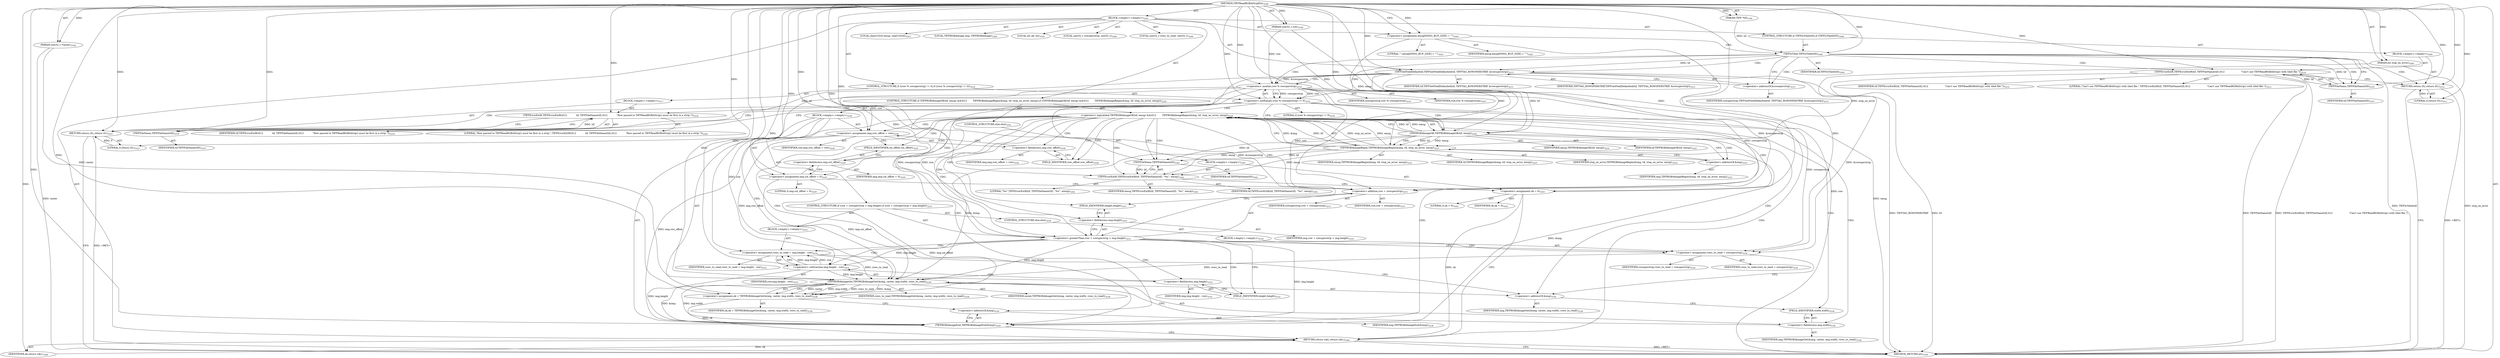 digraph "TIFFReadRGBAStripExt" {  
"63070" [label = <(METHOD,TIFFReadRGBAStripExt)<SUB>3199</SUB>> ]
"63071" [label = <(PARAM,TIFF *tif)<SUB>3199</SUB>> ]
"63072" [label = <(PARAM,uint32_t row)<SUB>3199</SUB>> ]
"63073" [label = <(PARAM,uint32_t *raster)<SUB>3199</SUB>> ]
"63074" [label = <(PARAM,int stop_on_error)<SUB>3200</SUB>> ]
"63075" [label = <(BLOCK,&lt;empty&gt;,&lt;empty&gt;)<SUB>3202</SUB>> ]
"63076" [label = <(LOCAL,char[1024] emsg: char[1024])<SUB>3203</SUB>> ]
"63077" [label = <(&lt;operator&gt;.assignment,emsg[EMSG_BUF_SIZE] = &quot;&quot;)<SUB>3203</SUB>> ]
"63078" [label = <(IDENTIFIER,emsg,emsg[EMSG_BUF_SIZE] = &quot;&quot;)<SUB>3203</SUB>> ]
"63079" [label = <(LITERAL,&quot;&quot;,emsg[EMSG_BUF_SIZE] = &quot;&quot;)<SUB>3203</SUB>> ]
"63080" [label = <(LOCAL,TIFFRGBAImage img: TIFFRGBAImage)<SUB>3204</SUB>> ]
"63081" [label = <(LOCAL,int ok: int)<SUB>3205</SUB>> ]
"63082" [label = <(LOCAL,uint32_t rowsperstrip: uint32_t)<SUB>3206</SUB>> ]
"63083" [label = <(LOCAL,uint32_t rows_to_read: uint32_t)<SUB>3206</SUB>> ]
"63084" [label = <(CONTROL_STRUCTURE,if (TIFFIsTiled(tif)),if (TIFFIsTiled(tif)))<SUB>3208</SUB>> ]
"63085" [label = <(TIFFIsTiled,TIFFIsTiled(tif))<SUB>3208</SUB>> ]
"63086" [label = <(IDENTIFIER,tif,TIFFIsTiled(tif))<SUB>3208</SUB>> ]
"63087" [label = <(BLOCK,&lt;empty&gt;,&lt;empty&gt;)<SUB>3209</SUB>> ]
"63088" [label = <(TIFFErrorExtR,TIFFErrorExtR(tif, TIFFFileName(tif),\012                      &quot;Can't use TIFFReadRGBAStrip() with tiled file.&quot;))<SUB>3210</SUB>> ]
"63089" [label = <(IDENTIFIER,tif,TIFFErrorExtR(tif, TIFFFileName(tif),\012                      &quot;Can't use TIFFReadRGBAStrip() with tiled file.&quot;))<SUB>3210</SUB>> ]
"63090" [label = <(TIFFFileName,TIFFFileName(tif))<SUB>3210</SUB>> ]
"63091" [label = <(IDENTIFIER,tif,TIFFFileName(tif))<SUB>3210</SUB>> ]
"63092" [label = <(LITERAL,&quot;Can't use TIFFReadRGBAStrip() with tiled file.&quot;,TIFFErrorExtR(tif, TIFFFileName(tif),\012                      &quot;Can't use TIFFReadRGBAStrip() with tiled file.&quot;))<SUB>3211</SUB>> ]
"63093" [label = <(RETURN,return (0);,return (0);)<SUB>3212</SUB>> ]
"63094" [label = <(LITERAL,0,return (0);)<SUB>3212</SUB>> ]
"63095" [label = <(TIFFGetFieldDefaulted,TIFFGetFieldDefaulted(tif, TIFFTAG_ROWSPERSTRIP, &amp;rowsperstrip))<SUB>3215</SUB>> ]
"63096" [label = <(IDENTIFIER,tif,TIFFGetFieldDefaulted(tif, TIFFTAG_ROWSPERSTRIP, &amp;rowsperstrip))<SUB>3215</SUB>> ]
"63097" [label = <(IDENTIFIER,TIFFTAG_ROWSPERSTRIP,TIFFGetFieldDefaulted(tif, TIFFTAG_ROWSPERSTRIP, &amp;rowsperstrip))<SUB>3215</SUB>> ]
"63098" [label = <(&lt;operator&gt;.addressOf,&amp;rowsperstrip)<SUB>3215</SUB>> ]
"63099" [label = <(IDENTIFIER,rowsperstrip,TIFFGetFieldDefaulted(tif, TIFFTAG_ROWSPERSTRIP, &amp;rowsperstrip))<SUB>3215</SUB>> ]
"63100" [label = <(CONTROL_STRUCTURE,if ((row % rowsperstrip) != 0),if ((row % rowsperstrip) != 0))<SUB>3216</SUB>> ]
"63101" [label = <(&lt;operator&gt;.notEquals,(row % rowsperstrip) != 0)<SUB>3216</SUB>> ]
"63102" [label = <(&lt;operator&gt;.modulo,row % rowsperstrip)<SUB>3216</SUB>> ]
"63103" [label = <(IDENTIFIER,row,row % rowsperstrip)<SUB>3216</SUB>> ]
"63104" [label = <(IDENTIFIER,rowsperstrip,row % rowsperstrip)<SUB>3216</SUB>> ]
"63105" [label = <(LITERAL,0,(row % rowsperstrip) != 0)<SUB>3216</SUB>> ]
"63106" [label = <(BLOCK,&lt;empty&gt;,&lt;empty&gt;)<SUB>3217</SUB>> ]
"63107" [label = <(TIFFErrorExtR,TIFFErrorExtR(\012            tif, TIFFFileName(tif),\012            &quot;Row passed to TIFFReadRGBAStrip() must be first in a strip.&quot;))<SUB>3218</SUB>> ]
"63108" [label = <(IDENTIFIER,tif,TIFFErrorExtR(\012            tif, TIFFFileName(tif),\012            &quot;Row passed to TIFFReadRGBAStrip() must be first in a strip.&quot;))<SUB>3219</SUB>> ]
"63109" [label = <(TIFFFileName,TIFFFileName(tif))<SUB>3219</SUB>> ]
"63110" [label = <(IDENTIFIER,tif,TIFFFileName(tif))<SUB>3219</SUB>> ]
"63111" [label = <(LITERAL,&quot;Row passed to TIFFReadRGBAStrip() must be first in a strip.&quot;,TIFFErrorExtR(\012            tif, TIFFFileName(tif),\012            &quot;Row passed to TIFFReadRGBAStrip() must be first in a strip.&quot;))<SUB>3220</SUB>> ]
"63112" [label = <(RETURN,return (0);,return (0);)<SUB>3221</SUB>> ]
"63113" [label = <(LITERAL,0,return (0);)<SUB>3221</SUB>> ]
"63114" [label = <(CONTROL_STRUCTURE,if (TIFFRGBAImageOK(tif, emsg) &amp;&amp;\012        TIFFRGBAImageBegin(&amp;img, tif, stop_on_error, emsg)),if (TIFFRGBAImageOK(tif, emsg) &amp;&amp;\012        TIFFRGBAImageBegin(&amp;img, tif, stop_on_error, emsg)))<SUB>3224</SUB>> ]
"63115" [label = <(&lt;operator&gt;.logicalAnd,TIFFRGBAImageOK(tif, emsg) &amp;&amp;\012        TIFFRGBAImageBegin(&amp;img, tif, stop_on_error, emsg))<SUB>3224</SUB>> ]
"63116" [label = <(TIFFRGBAImageOK,TIFFRGBAImageOK(tif, emsg))<SUB>3224</SUB>> ]
"63117" [label = <(IDENTIFIER,tif,TIFFRGBAImageOK(tif, emsg))<SUB>3224</SUB>> ]
"63118" [label = <(IDENTIFIER,emsg,TIFFRGBAImageOK(tif, emsg))<SUB>3224</SUB>> ]
"63119" [label = <(TIFFRGBAImageBegin,TIFFRGBAImageBegin(&amp;img, tif, stop_on_error, emsg))<SUB>3225</SUB>> ]
"63120" [label = <(&lt;operator&gt;.addressOf,&amp;img)<SUB>3225</SUB>> ]
"63121" [label = <(IDENTIFIER,img,TIFFRGBAImageBegin(&amp;img, tif, stop_on_error, emsg))<SUB>3225</SUB>> ]
"63122" [label = <(IDENTIFIER,tif,TIFFRGBAImageBegin(&amp;img, tif, stop_on_error, emsg))<SUB>3225</SUB>> ]
"63123" [label = <(IDENTIFIER,stop_on_error,TIFFRGBAImageBegin(&amp;img, tif, stop_on_error, emsg))<SUB>3225</SUB>> ]
"63124" [label = <(IDENTIFIER,emsg,TIFFRGBAImageBegin(&amp;img, tif, stop_on_error, emsg))<SUB>3225</SUB>> ]
"63125" [label = <(BLOCK,&lt;empty&gt;,&lt;empty&gt;)<SUB>3226</SUB>> ]
"63126" [label = <(&lt;operator&gt;.assignment,img.row_offset = row)<SUB>3228</SUB>> ]
"63127" [label = <(&lt;operator&gt;.fieldAccess,img.row_offset)<SUB>3228</SUB>> ]
"63128" [label = <(IDENTIFIER,img,img.row_offset = row)<SUB>3228</SUB>> ]
"63129" [label = <(FIELD_IDENTIFIER,row_offset,row_offset)<SUB>3228</SUB>> ]
"63130" [label = <(IDENTIFIER,row,img.row_offset = row)<SUB>3228</SUB>> ]
"63131" [label = <(&lt;operator&gt;.assignment,img.col_offset = 0)<SUB>3229</SUB>> ]
"63132" [label = <(&lt;operator&gt;.fieldAccess,img.col_offset)<SUB>3229</SUB>> ]
"63133" [label = <(IDENTIFIER,img,img.col_offset = 0)<SUB>3229</SUB>> ]
"63134" [label = <(FIELD_IDENTIFIER,col_offset,col_offset)<SUB>3229</SUB>> ]
"63135" [label = <(LITERAL,0,img.col_offset = 0)<SUB>3229</SUB>> ]
"63136" [label = <(CONTROL_STRUCTURE,if (row + rowsperstrip &gt; img.height),if (row + rowsperstrip &gt; img.height))<SUB>3231</SUB>> ]
"63137" [label = <(&lt;operator&gt;.greaterThan,row + rowsperstrip &gt; img.height)<SUB>3231</SUB>> ]
"63138" [label = <(&lt;operator&gt;.addition,row + rowsperstrip)<SUB>3231</SUB>> ]
"63139" [label = <(IDENTIFIER,row,row + rowsperstrip)<SUB>3231</SUB>> ]
"63140" [label = <(IDENTIFIER,rowsperstrip,row + rowsperstrip)<SUB>3231</SUB>> ]
"63141" [label = <(&lt;operator&gt;.fieldAccess,img.height)<SUB>3231</SUB>> ]
"63142" [label = <(IDENTIFIER,img,row + rowsperstrip &gt; img.height)<SUB>3231</SUB>> ]
"63143" [label = <(FIELD_IDENTIFIER,height,height)<SUB>3231</SUB>> ]
"63144" [label = <(BLOCK,&lt;empty&gt;,&lt;empty&gt;)<SUB>3232</SUB>> ]
"63145" [label = <(&lt;operator&gt;.assignment,rows_to_read = img.height - row)<SUB>3232</SUB>> ]
"63146" [label = <(IDENTIFIER,rows_to_read,rows_to_read = img.height - row)<SUB>3232</SUB>> ]
"63147" [label = <(&lt;operator&gt;.subtraction,img.height - row)<SUB>3232</SUB>> ]
"63148" [label = <(&lt;operator&gt;.fieldAccess,img.height)<SUB>3232</SUB>> ]
"63149" [label = <(IDENTIFIER,img,img.height - row)<SUB>3232</SUB>> ]
"63150" [label = <(FIELD_IDENTIFIER,height,height)<SUB>3232</SUB>> ]
"63151" [label = <(IDENTIFIER,row,img.height - row)<SUB>3232</SUB>> ]
"63152" [label = <(CONTROL_STRUCTURE,else,else)<SUB>3234</SUB>> ]
"63153" [label = <(BLOCK,&lt;empty&gt;,&lt;empty&gt;)<SUB>3234</SUB>> ]
"63154" [label = <(&lt;operator&gt;.assignment,rows_to_read = rowsperstrip)<SUB>3234</SUB>> ]
"63155" [label = <(IDENTIFIER,rows_to_read,rows_to_read = rowsperstrip)<SUB>3234</SUB>> ]
"63156" [label = <(IDENTIFIER,rowsperstrip,rows_to_read = rowsperstrip)<SUB>3234</SUB>> ]
"63157" [label = <(&lt;operator&gt;.assignment,ok = TIFFRGBAImageGet(&amp;img, raster, img.width, rows_to_read))<SUB>3236</SUB>> ]
"63158" [label = <(IDENTIFIER,ok,ok = TIFFRGBAImageGet(&amp;img, raster, img.width, rows_to_read))<SUB>3236</SUB>> ]
"63159" [label = <(TIFFRGBAImageGet,TIFFRGBAImageGet(&amp;img, raster, img.width, rows_to_read))<SUB>3236</SUB>> ]
"63160" [label = <(&lt;operator&gt;.addressOf,&amp;img)<SUB>3236</SUB>> ]
"63161" [label = <(IDENTIFIER,img,TIFFRGBAImageGet(&amp;img, raster, img.width, rows_to_read))<SUB>3236</SUB>> ]
"63162" [label = <(IDENTIFIER,raster,TIFFRGBAImageGet(&amp;img, raster, img.width, rows_to_read))<SUB>3236</SUB>> ]
"63163" [label = <(&lt;operator&gt;.fieldAccess,img.width)<SUB>3236</SUB>> ]
"63164" [label = <(IDENTIFIER,img,TIFFRGBAImageGet(&amp;img, raster, img.width, rows_to_read))<SUB>3236</SUB>> ]
"63165" [label = <(FIELD_IDENTIFIER,width,width)<SUB>3236</SUB>> ]
"63166" [label = <(IDENTIFIER,rows_to_read,TIFFRGBAImageGet(&amp;img, raster, img.width, rows_to_read))<SUB>3236</SUB>> ]
"63167" [label = <(TIFFRGBAImageEnd,TIFFRGBAImageEnd(&amp;img))<SUB>3238</SUB>> ]
"63168" [label = <(&lt;operator&gt;.addressOf,&amp;img)<SUB>3238</SUB>> ]
"63169" [label = <(IDENTIFIER,img,TIFFRGBAImageEnd(&amp;img))<SUB>3238</SUB>> ]
"63170" [label = <(CONTROL_STRUCTURE,else,else)<SUB>3241</SUB>> ]
"63171" [label = <(BLOCK,&lt;empty&gt;,&lt;empty&gt;)<SUB>3241</SUB>> ]
"63172" [label = <(TIFFErrorExtR,TIFFErrorExtR(tif, TIFFFileName(tif), &quot;%s&quot;, emsg))<SUB>3242</SUB>> ]
"63173" [label = <(IDENTIFIER,tif,TIFFErrorExtR(tif, TIFFFileName(tif), &quot;%s&quot;, emsg))<SUB>3242</SUB>> ]
"63174" [label = <(TIFFFileName,TIFFFileName(tif))<SUB>3242</SUB>> ]
"63175" [label = <(IDENTIFIER,tif,TIFFFileName(tif))<SUB>3242</SUB>> ]
"63176" [label = <(LITERAL,&quot;%s&quot;,TIFFErrorExtR(tif, TIFFFileName(tif), &quot;%s&quot;, emsg))<SUB>3242</SUB>> ]
"63177" [label = <(IDENTIFIER,emsg,TIFFErrorExtR(tif, TIFFFileName(tif), &quot;%s&quot;, emsg))<SUB>3242</SUB>> ]
"63178" [label = <(&lt;operator&gt;.assignment,ok = 0)<SUB>3243</SUB>> ]
"63179" [label = <(IDENTIFIER,ok,ok = 0)<SUB>3243</SUB>> ]
"63180" [label = <(LITERAL,0,ok = 0)<SUB>3243</SUB>> ]
"63181" [label = <(RETURN,return (ok);,return (ok);)<SUB>3246</SUB>> ]
"63182" [label = <(IDENTIFIER,ok,return (ok);)<SUB>3246</SUB>> ]
"63183" [label = <(METHOD_RETURN,int)<SUB>3199</SUB>> ]
  "63070" -> "63071"  [ label = "AST: "] 
  "63070" -> "63072"  [ label = "AST: "] 
  "63070" -> "63073"  [ label = "AST: "] 
  "63070" -> "63074"  [ label = "AST: "] 
  "63070" -> "63075"  [ label = "AST: "] 
  "63070" -> "63183"  [ label = "AST: "] 
  "63075" -> "63076"  [ label = "AST: "] 
  "63075" -> "63077"  [ label = "AST: "] 
  "63075" -> "63080"  [ label = "AST: "] 
  "63075" -> "63081"  [ label = "AST: "] 
  "63075" -> "63082"  [ label = "AST: "] 
  "63075" -> "63083"  [ label = "AST: "] 
  "63075" -> "63084"  [ label = "AST: "] 
  "63075" -> "63095"  [ label = "AST: "] 
  "63075" -> "63100"  [ label = "AST: "] 
  "63075" -> "63114"  [ label = "AST: "] 
  "63075" -> "63181"  [ label = "AST: "] 
  "63077" -> "63078"  [ label = "AST: "] 
  "63077" -> "63079"  [ label = "AST: "] 
  "63084" -> "63085"  [ label = "AST: "] 
  "63084" -> "63087"  [ label = "AST: "] 
  "63085" -> "63086"  [ label = "AST: "] 
  "63087" -> "63088"  [ label = "AST: "] 
  "63087" -> "63093"  [ label = "AST: "] 
  "63088" -> "63089"  [ label = "AST: "] 
  "63088" -> "63090"  [ label = "AST: "] 
  "63088" -> "63092"  [ label = "AST: "] 
  "63090" -> "63091"  [ label = "AST: "] 
  "63093" -> "63094"  [ label = "AST: "] 
  "63095" -> "63096"  [ label = "AST: "] 
  "63095" -> "63097"  [ label = "AST: "] 
  "63095" -> "63098"  [ label = "AST: "] 
  "63098" -> "63099"  [ label = "AST: "] 
  "63100" -> "63101"  [ label = "AST: "] 
  "63100" -> "63106"  [ label = "AST: "] 
  "63101" -> "63102"  [ label = "AST: "] 
  "63101" -> "63105"  [ label = "AST: "] 
  "63102" -> "63103"  [ label = "AST: "] 
  "63102" -> "63104"  [ label = "AST: "] 
  "63106" -> "63107"  [ label = "AST: "] 
  "63106" -> "63112"  [ label = "AST: "] 
  "63107" -> "63108"  [ label = "AST: "] 
  "63107" -> "63109"  [ label = "AST: "] 
  "63107" -> "63111"  [ label = "AST: "] 
  "63109" -> "63110"  [ label = "AST: "] 
  "63112" -> "63113"  [ label = "AST: "] 
  "63114" -> "63115"  [ label = "AST: "] 
  "63114" -> "63125"  [ label = "AST: "] 
  "63114" -> "63170"  [ label = "AST: "] 
  "63115" -> "63116"  [ label = "AST: "] 
  "63115" -> "63119"  [ label = "AST: "] 
  "63116" -> "63117"  [ label = "AST: "] 
  "63116" -> "63118"  [ label = "AST: "] 
  "63119" -> "63120"  [ label = "AST: "] 
  "63119" -> "63122"  [ label = "AST: "] 
  "63119" -> "63123"  [ label = "AST: "] 
  "63119" -> "63124"  [ label = "AST: "] 
  "63120" -> "63121"  [ label = "AST: "] 
  "63125" -> "63126"  [ label = "AST: "] 
  "63125" -> "63131"  [ label = "AST: "] 
  "63125" -> "63136"  [ label = "AST: "] 
  "63125" -> "63157"  [ label = "AST: "] 
  "63125" -> "63167"  [ label = "AST: "] 
  "63126" -> "63127"  [ label = "AST: "] 
  "63126" -> "63130"  [ label = "AST: "] 
  "63127" -> "63128"  [ label = "AST: "] 
  "63127" -> "63129"  [ label = "AST: "] 
  "63131" -> "63132"  [ label = "AST: "] 
  "63131" -> "63135"  [ label = "AST: "] 
  "63132" -> "63133"  [ label = "AST: "] 
  "63132" -> "63134"  [ label = "AST: "] 
  "63136" -> "63137"  [ label = "AST: "] 
  "63136" -> "63144"  [ label = "AST: "] 
  "63136" -> "63152"  [ label = "AST: "] 
  "63137" -> "63138"  [ label = "AST: "] 
  "63137" -> "63141"  [ label = "AST: "] 
  "63138" -> "63139"  [ label = "AST: "] 
  "63138" -> "63140"  [ label = "AST: "] 
  "63141" -> "63142"  [ label = "AST: "] 
  "63141" -> "63143"  [ label = "AST: "] 
  "63144" -> "63145"  [ label = "AST: "] 
  "63145" -> "63146"  [ label = "AST: "] 
  "63145" -> "63147"  [ label = "AST: "] 
  "63147" -> "63148"  [ label = "AST: "] 
  "63147" -> "63151"  [ label = "AST: "] 
  "63148" -> "63149"  [ label = "AST: "] 
  "63148" -> "63150"  [ label = "AST: "] 
  "63152" -> "63153"  [ label = "AST: "] 
  "63153" -> "63154"  [ label = "AST: "] 
  "63154" -> "63155"  [ label = "AST: "] 
  "63154" -> "63156"  [ label = "AST: "] 
  "63157" -> "63158"  [ label = "AST: "] 
  "63157" -> "63159"  [ label = "AST: "] 
  "63159" -> "63160"  [ label = "AST: "] 
  "63159" -> "63162"  [ label = "AST: "] 
  "63159" -> "63163"  [ label = "AST: "] 
  "63159" -> "63166"  [ label = "AST: "] 
  "63160" -> "63161"  [ label = "AST: "] 
  "63163" -> "63164"  [ label = "AST: "] 
  "63163" -> "63165"  [ label = "AST: "] 
  "63167" -> "63168"  [ label = "AST: "] 
  "63168" -> "63169"  [ label = "AST: "] 
  "63170" -> "63171"  [ label = "AST: "] 
  "63171" -> "63172"  [ label = "AST: "] 
  "63171" -> "63178"  [ label = "AST: "] 
  "63172" -> "63173"  [ label = "AST: "] 
  "63172" -> "63174"  [ label = "AST: "] 
  "63172" -> "63176"  [ label = "AST: "] 
  "63172" -> "63177"  [ label = "AST: "] 
  "63174" -> "63175"  [ label = "AST: "] 
  "63178" -> "63179"  [ label = "AST: "] 
  "63178" -> "63180"  [ label = "AST: "] 
  "63181" -> "63182"  [ label = "AST: "] 
  "63077" -> "63085"  [ label = "CFG: "] 
  "63095" -> "63102"  [ label = "CFG: "] 
  "63181" -> "63183"  [ label = "CFG: "] 
  "63085" -> "63090"  [ label = "CFG: "] 
  "63085" -> "63098"  [ label = "CFG: "] 
  "63098" -> "63095"  [ label = "CFG: "] 
  "63101" -> "63109"  [ label = "CFG: "] 
  "63101" -> "63116"  [ label = "CFG: "] 
  "63115" -> "63129"  [ label = "CFG: "] 
  "63115" -> "63174"  [ label = "CFG: "] 
  "63088" -> "63093"  [ label = "CFG: "] 
  "63093" -> "63183"  [ label = "CFG: "] 
  "63102" -> "63101"  [ label = "CFG: "] 
  "63107" -> "63112"  [ label = "CFG: "] 
  "63112" -> "63183"  [ label = "CFG: "] 
  "63116" -> "63115"  [ label = "CFG: "] 
  "63116" -> "63120"  [ label = "CFG: "] 
  "63119" -> "63115"  [ label = "CFG: "] 
  "63126" -> "63134"  [ label = "CFG: "] 
  "63131" -> "63138"  [ label = "CFG: "] 
  "63157" -> "63168"  [ label = "CFG: "] 
  "63167" -> "63181"  [ label = "CFG: "] 
  "63090" -> "63088"  [ label = "CFG: "] 
  "63109" -> "63107"  [ label = "CFG: "] 
  "63120" -> "63119"  [ label = "CFG: "] 
  "63127" -> "63126"  [ label = "CFG: "] 
  "63132" -> "63131"  [ label = "CFG: "] 
  "63137" -> "63150"  [ label = "CFG: "] 
  "63137" -> "63154"  [ label = "CFG: "] 
  "63159" -> "63157"  [ label = "CFG: "] 
  "63168" -> "63167"  [ label = "CFG: "] 
  "63172" -> "63178"  [ label = "CFG: "] 
  "63178" -> "63181"  [ label = "CFG: "] 
  "63129" -> "63127"  [ label = "CFG: "] 
  "63134" -> "63132"  [ label = "CFG: "] 
  "63138" -> "63143"  [ label = "CFG: "] 
  "63141" -> "63137"  [ label = "CFG: "] 
  "63145" -> "63160"  [ label = "CFG: "] 
  "63160" -> "63165"  [ label = "CFG: "] 
  "63163" -> "63159"  [ label = "CFG: "] 
  "63174" -> "63172"  [ label = "CFG: "] 
  "63143" -> "63141"  [ label = "CFG: "] 
  "63147" -> "63145"  [ label = "CFG: "] 
  "63154" -> "63160"  [ label = "CFG: "] 
  "63165" -> "63163"  [ label = "CFG: "] 
  "63148" -> "63147"  [ label = "CFG: "] 
  "63150" -> "63148"  [ label = "CFG: "] 
  "63070" -> "63077"  [ label = "CFG: "] 
  "63112" -> "63183"  [ label = "DDG: &lt;RET&gt;"] 
  "63181" -> "63183"  [ label = "DDG: &lt;RET&gt;"] 
  "63093" -> "63183"  [ label = "DDG: &lt;RET&gt;"] 
  "63072" -> "63183"  [ label = "DDG: row"] 
  "63073" -> "63183"  [ label = "DDG: raster"] 
  "63074" -> "63183"  [ label = "DDG: stop_on_error"] 
  "63077" -> "63183"  [ label = "DDG: emsg"] 
  "63085" -> "63183"  [ label = "DDG: TIFFIsTiled(tif)"] 
  "63088" -> "63183"  [ label = "DDG: tif"] 
  "63088" -> "63183"  [ label = "DDG: TIFFFileName(tif)"] 
  "63088" -> "63183"  [ label = "DDG: TIFFErrorExtR(tif, TIFFFileName(tif),\012                      &quot;Can't use TIFFReadRGBAStrip() with tiled file.&quot;)"] 
  "63095" -> "63183"  [ label = "DDG: TIFFTAG_ROWSPERSTRIP"] 
  "63070" -> "63071"  [ label = "DDG: "] 
  "63070" -> "63072"  [ label = "DDG: "] 
  "63070" -> "63073"  [ label = "DDG: "] 
  "63070" -> "63074"  [ label = "DDG: "] 
  "63070" -> "63077"  [ label = "DDG: "] 
  "63182" -> "63181"  [ label = "DDG: ok"] 
  "63178" -> "63181"  [ label = "DDG: ok"] 
  "63157" -> "63181"  [ label = "DDG: ok"] 
  "63085" -> "63095"  [ label = "DDG: tif"] 
  "63070" -> "63095"  [ label = "DDG: "] 
  "63070" -> "63182"  [ label = "DDG: "] 
  "63071" -> "63085"  [ label = "DDG: tif"] 
  "63070" -> "63085"  [ label = "DDG: "] 
  "63094" -> "63093"  [ label = "DDG: 0"] 
  "63070" -> "63093"  [ label = "DDG: "] 
  "63102" -> "63101"  [ label = "DDG: row"] 
  "63102" -> "63101"  [ label = "DDG: rowsperstrip"] 
  "63070" -> "63101"  [ label = "DDG: "] 
  "63113" -> "63112"  [ label = "DDG: 0"] 
  "63070" -> "63112"  [ label = "DDG: "] 
  "63116" -> "63115"  [ label = "DDG: tif"] 
  "63116" -> "63115"  [ label = "DDG: emsg"] 
  "63119" -> "63115"  [ label = "DDG: &amp;img"] 
  "63119" -> "63115"  [ label = "DDG: tif"] 
  "63119" -> "63115"  [ label = "DDG: stop_on_error"] 
  "63119" -> "63115"  [ label = "DDG: emsg"] 
  "63102" -> "63126"  [ label = "DDG: row"] 
  "63070" -> "63126"  [ label = "DDG: "] 
  "63070" -> "63131"  [ label = "DDG: "] 
  "63159" -> "63157"  [ label = "DDG: &amp;img"] 
  "63159" -> "63157"  [ label = "DDG: raster"] 
  "63159" -> "63157"  [ label = "DDG: img.width"] 
  "63159" -> "63157"  [ label = "DDG: rows_to_read"] 
  "63090" -> "63088"  [ label = "DDG: tif"] 
  "63070" -> "63088"  [ label = "DDG: "] 
  "63070" -> "63094"  [ label = "DDG: "] 
  "63072" -> "63102"  [ label = "DDG: row"] 
  "63070" -> "63102"  [ label = "DDG: "] 
  "63095" -> "63102"  [ label = "DDG: &amp;rowsperstrip"] 
  "63109" -> "63107"  [ label = "DDG: tif"] 
  "63070" -> "63107"  [ label = "DDG: "] 
  "63070" -> "63113"  [ label = "DDG: "] 
  "63095" -> "63116"  [ label = "DDG: tif"] 
  "63070" -> "63116"  [ label = "DDG: "] 
  "63077" -> "63116"  [ label = "DDG: emsg"] 
  "63070" -> "63119"  [ label = "DDG: "] 
  "63116" -> "63119"  [ label = "DDG: tif"] 
  "63074" -> "63119"  [ label = "DDG: stop_on_error"] 
  "63116" -> "63119"  [ label = "DDG: emsg"] 
  "63070" -> "63157"  [ label = "DDG: "] 
  "63159" -> "63167"  [ label = "DDG: &amp;img"] 
  "63126" -> "63167"  [ label = "DDG: img.row_offset"] 
  "63131" -> "63167"  [ label = "DDG: img.col_offset"] 
  "63137" -> "63167"  [ label = "DDG: img.height"] 
  "63147" -> "63167"  [ label = "DDG: img.height"] 
  "63159" -> "63167"  [ label = "DDG: img.width"] 
  "63070" -> "63167"  [ label = "DDG: "] 
  "63119" -> "63167"  [ label = "DDG: &amp;img"] 
  "63070" -> "63178"  [ label = "DDG: "] 
  "63085" -> "63090"  [ label = "DDG: tif"] 
  "63070" -> "63090"  [ label = "DDG: "] 
  "63095" -> "63109"  [ label = "DDG: tif"] 
  "63070" -> "63109"  [ label = "DDG: "] 
  "63070" -> "63137"  [ label = "DDG: "] 
  "63102" -> "63137"  [ label = "DDG: row"] 
  "63095" -> "63137"  [ label = "DDG: &amp;rowsperstrip"] 
  "63102" -> "63137"  [ label = "DDG: rowsperstrip"] 
  "63147" -> "63145"  [ label = "DDG: img.height"] 
  "63147" -> "63145"  [ label = "DDG: row"] 
  "63119" -> "63159"  [ label = "DDG: &amp;img"] 
  "63126" -> "63159"  [ label = "DDG: img.row_offset"] 
  "63131" -> "63159"  [ label = "DDG: img.col_offset"] 
  "63137" -> "63159"  [ label = "DDG: img.height"] 
  "63147" -> "63159"  [ label = "DDG: img.height"] 
  "63070" -> "63159"  [ label = "DDG: "] 
  "63073" -> "63159"  [ label = "DDG: raster"] 
  "63154" -> "63159"  [ label = "DDG: rows_to_read"] 
  "63145" -> "63159"  [ label = "DDG: rows_to_read"] 
  "63174" -> "63172"  [ label = "DDG: tif"] 
  "63070" -> "63172"  [ label = "DDG: "] 
  "63116" -> "63172"  [ label = "DDG: emsg"] 
  "63119" -> "63172"  [ label = "DDG: emsg"] 
  "63070" -> "63138"  [ label = "DDG: "] 
  "63102" -> "63138"  [ label = "DDG: row"] 
  "63095" -> "63138"  [ label = "DDG: &amp;rowsperstrip"] 
  "63102" -> "63138"  [ label = "DDG: rowsperstrip"] 
  "63070" -> "63145"  [ label = "DDG: "] 
  "63095" -> "63154"  [ label = "DDG: &amp;rowsperstrip"] 
  "63070" -> "63154"  [ label = "DDG: "] 
  "63102" -> "63154"  [ label = "DDG: rowsperstrip"] 
  "63116" -> "63174"  [ label = "DDG: tif"] 
  "63119" -> "63174"  [ label = "DDG: tif"] 
  "63070" -> "63174"  [ label = "DDG: "] 
  "63137" -> "63147"  [ label = "DDG: img.height"] 
  "63070" -> "63147"  [ label = "DDG: "] 
  "63102" -> "63147"  [ label = "DDG: row"] 
  "63085" -> "63088"  [ label = "CDG: "] 
  "63085" -> "63095"  [ label = "CDG: "] 
  "63085" -> "63101"  [ label = "CDG: "] 
  "63085" -> "63090"  [ label = "CDG: "] 
  "63085" -> "63093"  [ label = "CDG: "] 
  "63085" -> "63098"  [ label = "CDG: "] 
  "63085" -> "63102"  [ label = "CDG: "] 
  "63101" -> "63181"  [ label = "CDG: "] 
  "63101" -> "63115"  [ label = "CDG: "] 
  "63101" -> "63107"  [ label = "CDG: "] 
  "63101" -> "63112"  [ label = "CDG: "] 
  "63101" -> "63116"  [ label = "CDG: "] 
  "63101" -> "63109"  [ label = "CDG: "] 
  "63115" -> "63172"  [ label = "CDG: "] 
  "63115" -> "63134"  [ label = "CDG: "] 
  "63115" -> "63143"  [ label = "CDG: "] 
  "63115" -> "63159"  [ label = "CDG: "] 
  "63115" -> "63178"  [ label = "CDG: "] 
  "63115" -> "63131"  [ label = "CDG: "] 
  "63115" -> "63129"  [ label = "CDG: "] 
  "63115" -> "63160"  [ label = "CDG: "] 
  "63115" -> "63137"  [ label = "CDG: "] 
  "63115" -> "63165"  [ label = "CDG: "] 
  "63115" -> "63126"  [ label = "CDG: "] 
  "63115" -> "63167"  [ label = "CDG: "] 
  "63115" -> "63168"  [ label = "CDG: "] 
  "63115" -> "63138"  [ label = "CDG: "] 
  "63115" -> "63127"  [ label = "CDG: "] 
  "63115" -> "63174"  [ label = "CDG: "] 
  "63115" -> "63163"  [ label = "CDG: "] 
  "63115" -> "63157"  [ label = "CDG: "] 
  "63115" -> "63132"  [ label = "CDG: "] 
  "63115" -> "63141"  [ label = "CDG: "] 
  "63116" -> "63120"  [ label = "CDG: "] 
  "63116" -> "63119"  [ label = "CDG: "] 
  "63137" -> "63148"  [ label = "CDG: "] 
  "63137" -> "63154"  [ label = "CDG: "] 
  "63137" -> "63150"  [ label = "CDG: "] 
  "63137" -> "63147"  [ label = "CDG: "] 
  "63137" -> "63145"  [ label = "CDG: "] 
}
